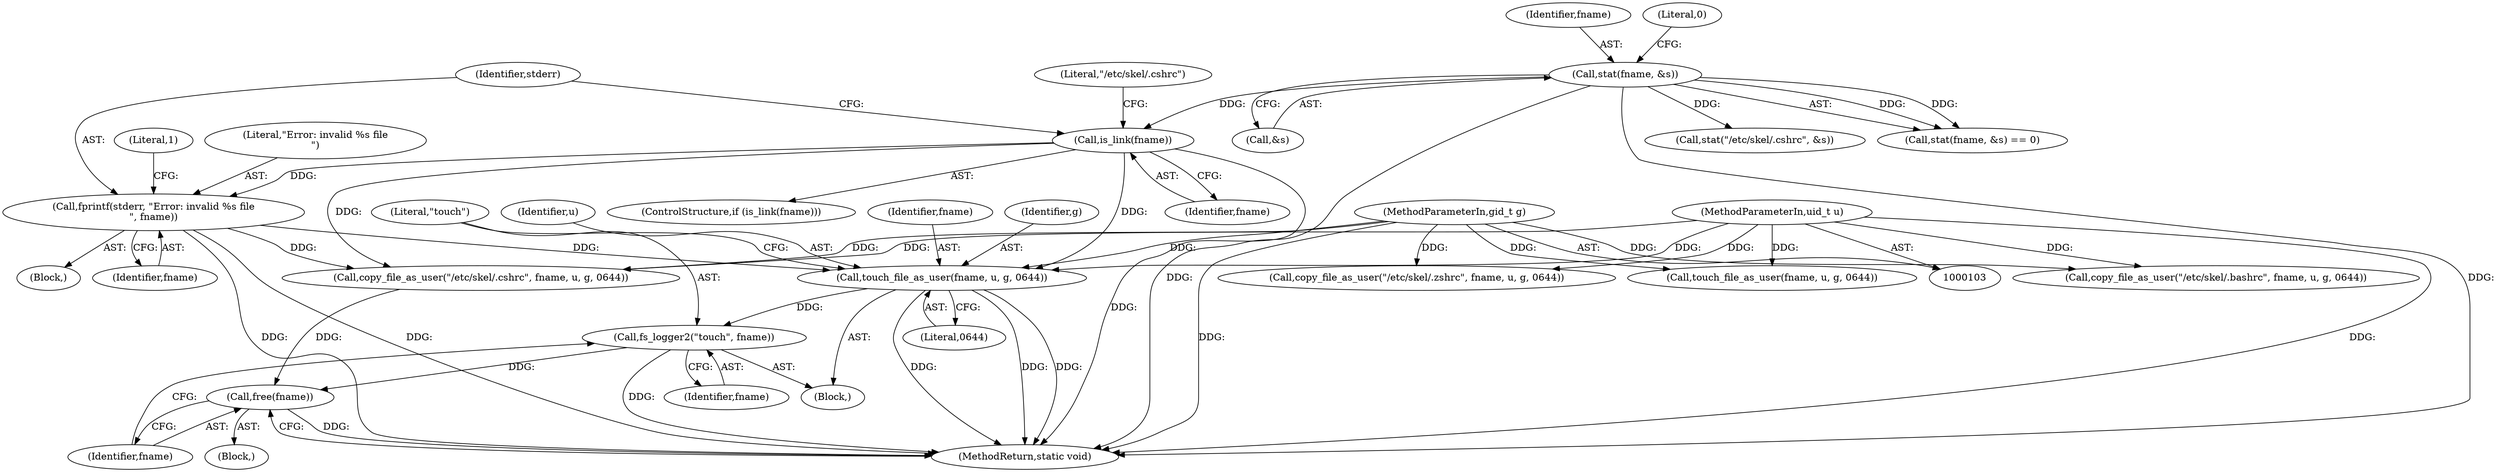 digraph "0_firejail_38d418505e9ee2d326557e5639e8da49c298858f@pointer" {
"1000248" [label="(Call,touch_file_as_user(fname, u, g, 0644))"];
"1000224" [label="(Call,fprintf(stderr, \"Error: invalid %s file\n\", fname))"];
"1000221" [label="(Call,is_link(fname))"];
"1000214" [label="(Call,stat(fname, &s))"];
"1000105" [label="(MethodParameterIn,uid_t u)"];
"1000106" [label="(MethodParameterIn,gid_t g)"];
"1000253" [label="(Call,fs_logger2(\"touch\", fname))"];
"1000256" [label="(Call,free(fname))"];
"1000250" [label="(Identifier,u)"];
"1000224" [label="(Call,fprintf(stderr, \"Error: invalid %s file\n\", fname))"];
"1000220" [label="(ControlStructure,if (is_link(fname)))"];
"1000247" [label="(Block,)"];
"1000221" [label="(Call,is_link(fname))"];
"1000257" [label="(Identifier,fname)"];
"1000232" [label="(Call,stat(\"/etc/skel/.cshrc\", &s))"];
"1000177" [label="(Call,touch_file_as_user(fname, u, g, 0644))"];
"1000252" [label="(Literal,0644)"];
"1000223" [label="(Block,)"];
"1000167" [label="(Call,copy_file_as_user(\"/etc/skel/.zshrc\", fname, u, g, 0644))"];
"1000256" [label="(Call,free(fname))"];
"1000215" [label="(Identifier,fname)"];
"1000249" [label="(Identifier,fname)"];
"1000222" [label="(Identifier,fname)"];
"1000225" [label="(Identifier,stderr)"];
"1000248" [label="(Call,touch_file_as_user(fname, u, g, 0644))"];
"1000213" [label="(Call,stat(fname, &s) == 0)"];
"1000251" [label="(Identifier,g)"];
"1000214" [label="(Call,stat(fname, &s))"];
"1000308" [label="(MethodReturn,static void)"];
"1000216" [label="(Call,&s)"];
"1000298" [label="(Call,copy_file_as_user(\"/etc/skel/.bashrc\", fname, u, g, 0644))"];
"1000229" [label="(Literal,1)"];
"1000255" [label="(Identifier,fname)"];
"1000106" [label="(MethodParameterIn,gid_t g)"];
"1000233" [label="(Literal,\"/etc/skel/.cshrc\")"];
"1000253" [label="(Call,fs_logger2(\"touch\", fname))"];
"1000238" [label="(Call,copy_file_as_user(\"/etc/skel/.cshrc\", fname, u, g, 0644))"];
"1000226" [label="(Literal,\"Error: invalid %s file\n\")"];
"1000218" [label="(Literal,0)"];
"1000105" [label="(MethodParameterIn,uid_t u)"];
"1000199" [label="(Block,)"];
"1000227" [label="(Identifier,fname)"];
"1000254" [label="(Literal,\"touch\")"];
"1000248" -> "1000247"  [label="AST: "];
"1000248" -> "1000252"  [label="CFG: "];
"1000249" -> "1000248"  [label="AST: "];
"1000250" -> "1000248"  [label="AST: "];
"1000251" -> "1000248"  [label="AST: "];
"1000252" -> "1000248"  [label="AST: "];
"1000254" -> "1000248"  [label="CFG: "];
"1000248" -> "1000308"  [label="DDG: "];
"1000248" -> "1000308"  [label="DDG: "];
"1000248" -> "1000308"  [label="DDG: "];
"1000224" -> "1000248"  [label="DDG: "];
"1000221" -> "1000248"  [label="DDG: "];
"1000105" -> "1000248"  [label="DDG: "];
"1000106" -> "1000248"  [label="DDG: "];
"1000248" -> "1000253"  [label="DDG: "];
"1000224" -> "1000223"  [label="AST: "];
"1000224" -> "1000227"  [label="CFG: "];
"1000225" -> "1000224"  [label="AST: "];
"1000226" -> "1000224"  [label="AST: "];
"1000227" -> "1000224"  [label="AST: "];
"1000229" -> "1000224"  [label="CFG: "];
"1000224" -> "1000308"  [label="DDG: "];
"1000224" -> "1000308"  [label="DDG: "];
"1000221" -> "1000224"  [label="DDG: "];
"1000224" -> "1000238"  [label="DDG: "];
"1000221" -> "1000220"  [label="AST: "];
"1000221" -> "1000222"  [label="CFG: "];
"1000222" -> "1000221"  [label="AST: "];
"1000225" -> "1000221"  [label="CFG: "];
"1000233" -> "1000221"  [label="CFG: "];
"1000221" -> "1000308"  [label="DDG: "];
"1000214" -> "1000221"  [label="DDG: "];
"1000221" -> "1000238"  [label="DDG: "];
"1000214" -> "1000213"  [label="AST: "];
"1000214" -> "1000216"  [label="CFG: "];
"1000215" -> "1000214"  [label="AST: "];
"1000216" -> "1000214"  [label="AST: "];
"1000218" -> "1000214"  [label="CFG: "];
"1000214" -> "1000308"  [label="DDG: "];
"1000214" -> "1000308"  [label="DDG: "];
"1000214" -> "1000213"  [label="DDG: "];
"1000214" -> "1000213"  [label="DDG: "];
"1000214" -> "1000232"  [label="DDG: "];
"1000105" -> "1000103"  [label="AST: "];
"1000105" -> "1000308"  [label="DDG: "];
"1000105" -> "1000167"  [label="DDG: "];
"1000105" -> "1000177"  [label="DDG: "];
"1000105" -> "1000238"  [label="DDG: "];
"1000105" -> "1000298"  [label="DDG: "];
"1000106" -> "1000103"  [label="AST: "];
"1000106" -> "1000308"  [label="DDG: "];
"1000106" -> "1000167"  [label="DDG: "];
"1000106" -> "1000177"  [label="DDG: "];
"1000106" -> "1000238"  [label="DDG: "];
"1000106" -> "1000298"  [label="DDG: "];
"1000253" -> "1000247"  [label="AST: "];
"1000253" -> "1000255"  [label="CFG: "];
"1000254" -> "1000253"  [label="AST: "];
"1000255" -> "1000253"  [label="AST: "];
"1000257" -> "1000253"  [label="CFG: "];
"1000253" -> "1000308"  [label="DDG: "];
"1000253" -> "1000256"  [label="DDG: "];
"1000256" -> "1000199"  [label="AST: "];
"1000256" -> "1000257"  [label="CFG: "];
"1000257" -> "1000256"  [label="AST: "];
"1000308" -> "1000256"  [label="CFG: "];
"1000256" -> "1000308"  [label="DDG: "];
"1000238" -> "1000256"  [label="DDG: "];
}
